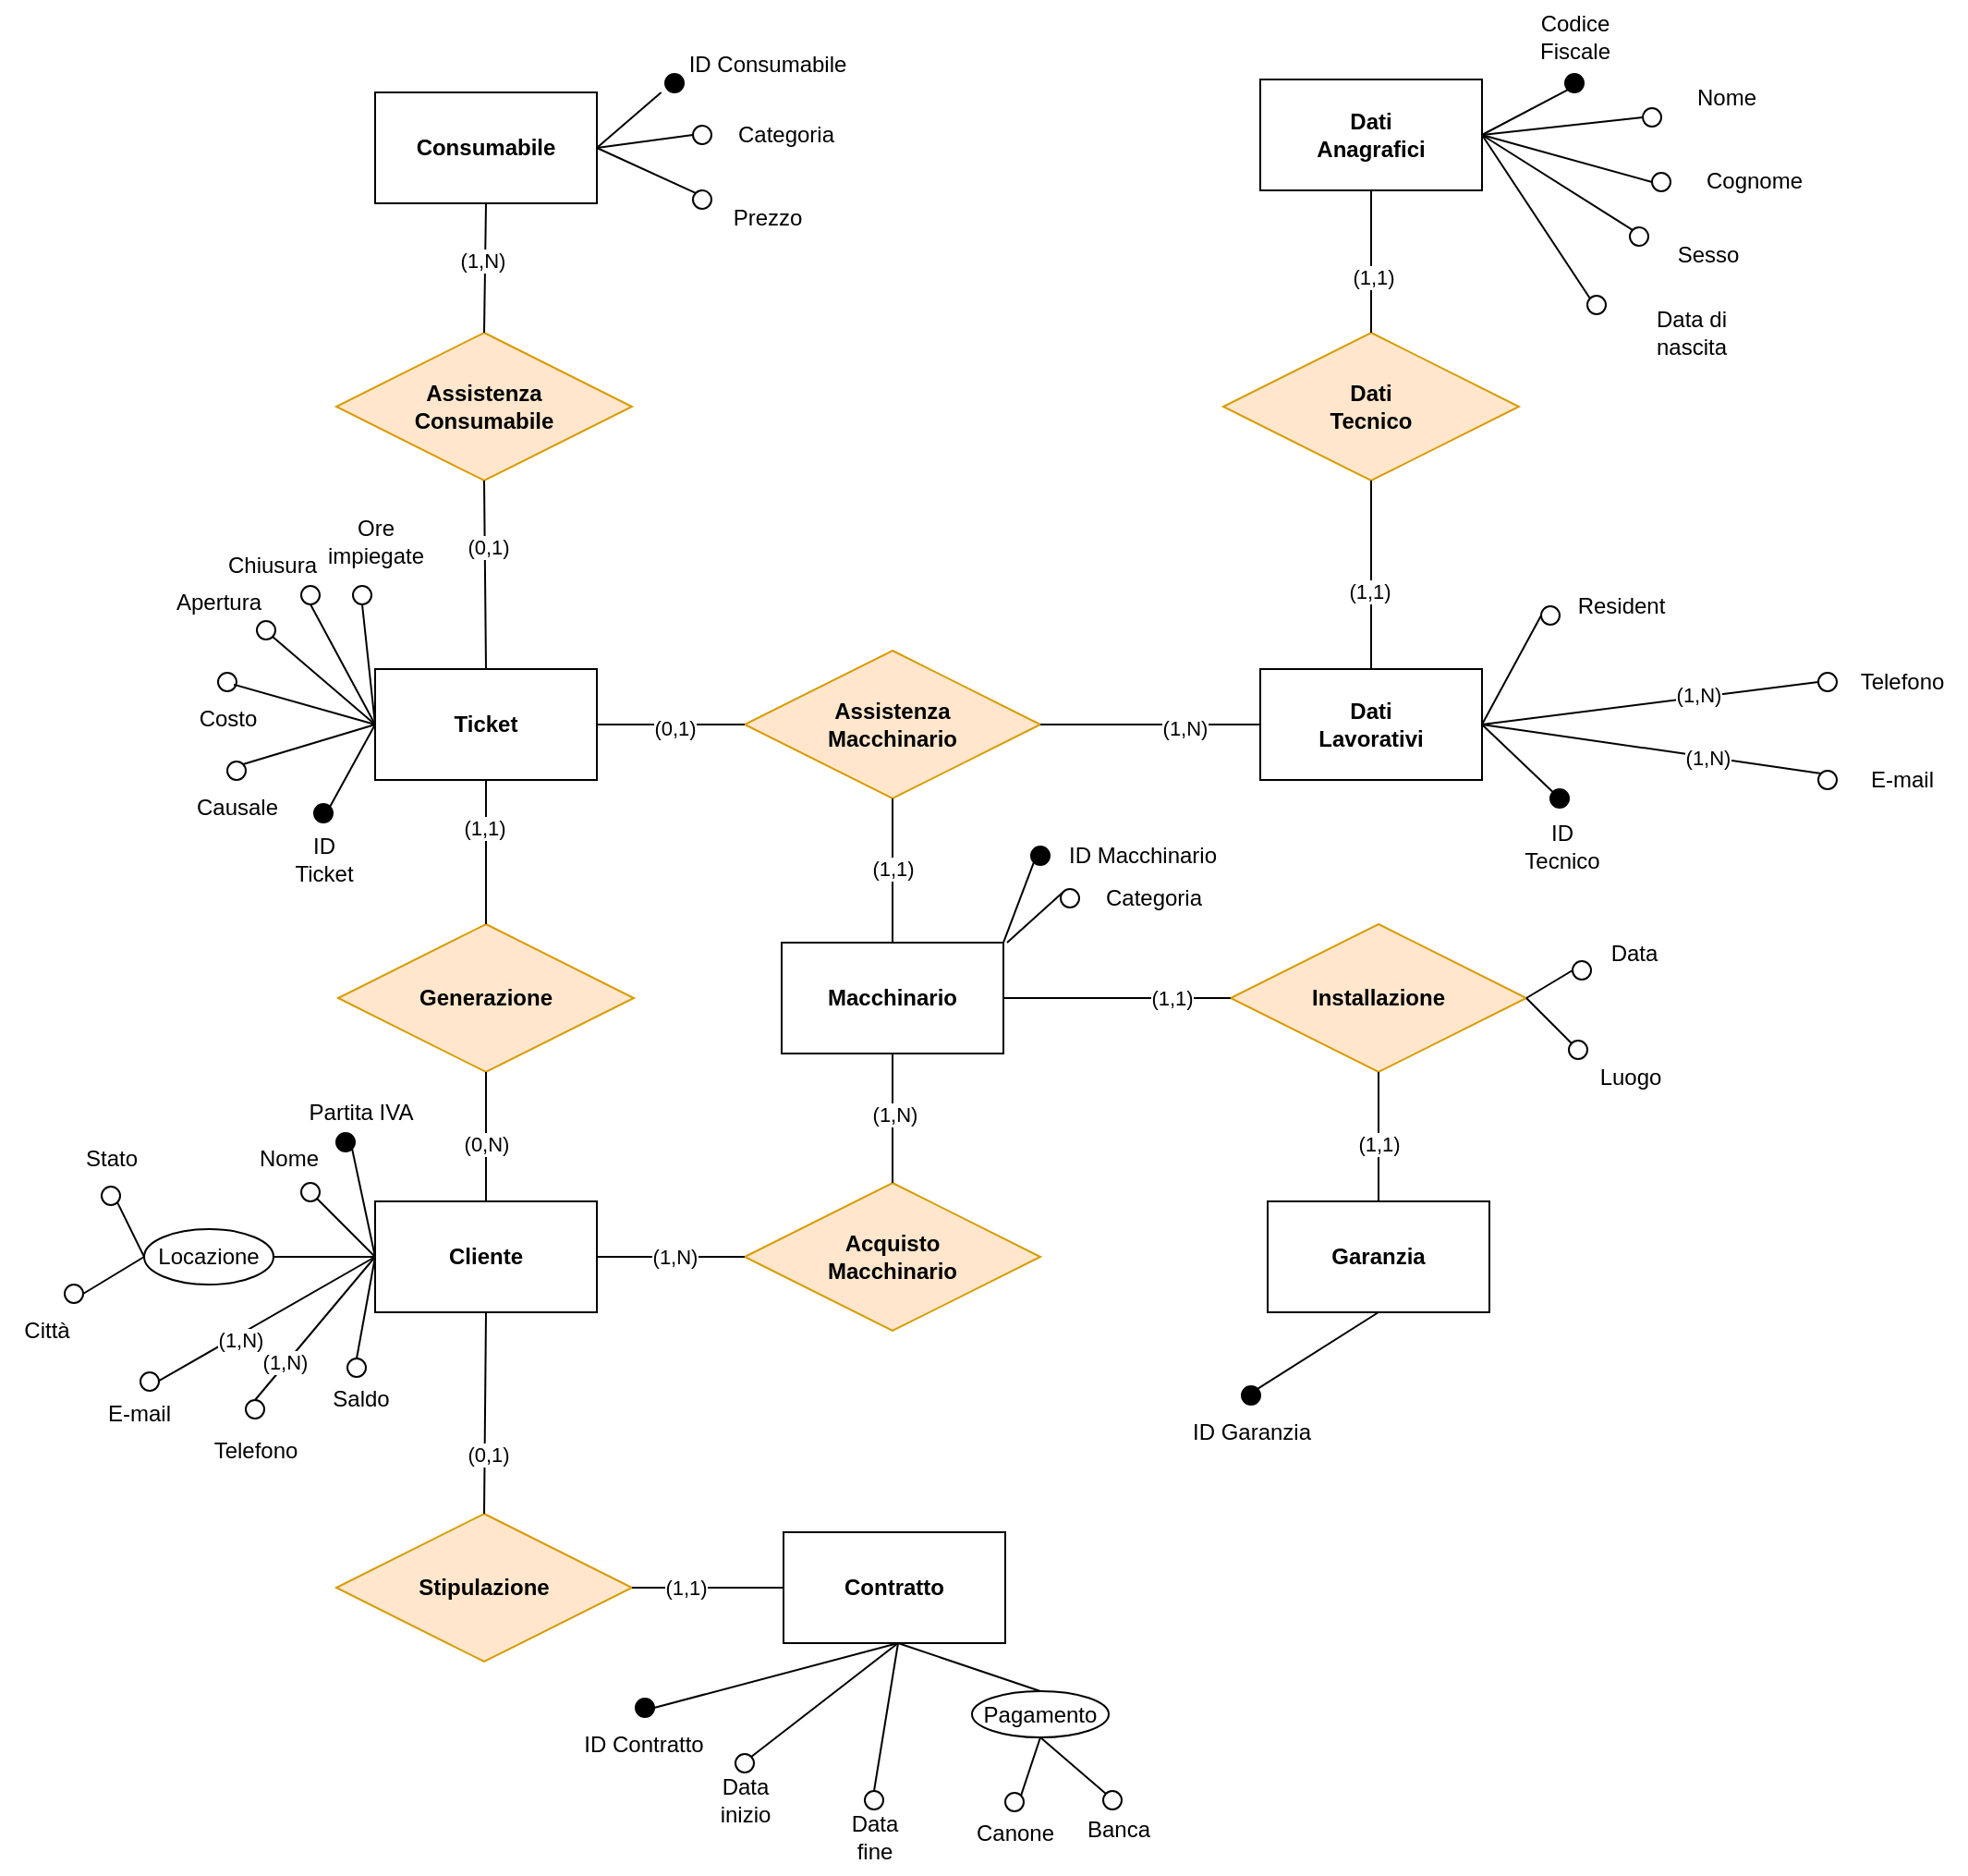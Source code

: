 <mxfile version="20.2.3" type="device"><diagram id="x6qQiDnha6vPQo-yc7hK" name="Pagina-1"><mxGraphModel dx="1038" dy="641" grid="1" gridSize="10" guides="1" tooltips="1" connect="1" arrows="1" fold="1" page="1" pageScale="1" pageWidth="827" pageHeight="1169" math="0" shadow="0"><root><mxCell id="0"/><mxCell id="1" parent="0"/><mxCell id="Xlk7g6zEir8Nkypj5E2V-1" value="&lt;b&gt;Cliente&lt;/b&gt;" style="rounded=0;whiteSpace=wrap;html=1;" parent="1" vertex="1"><mxGeometry x="208" y="670" width="120" height="60" as="geometry"/></mxCell><mxCell id="Xlk7g6zEir8Nkypj5E2V-2" value="&lt;b&gt;Ticket&lt;/b&gt;" style="rounded=0;whiteSpace=wrap;html=1;" parent="1" vertex="1"><mxGeometry x="208" y="382" width="120" height="60" as="geometry"/></mxCell><mxCell id="Xlk7g6zEir8Nkypj5E2V-4" value="&lt;b&gt;Generazione&lt;/b&gt;" style="rhombus;whiteSpace=wrap;html=1;fillColor=#ffe6cc;strokeColor=#d79b00;" parent="1" vertex="1"><mxGeometry x="188" y="520" width="160" height="80" as="geometry"/></mxCell><mxCell id="Xlk7g6zEir8Nkypj5E2V-5" value="" style="endArrow=none;html=1;rounded=0;exitX=0.5;exitY=0;exitDx=0;exitDy=0;entryX=0.5;entryY=1;entryDx=0;entryDy=0;" parent="1" source="Xlk7g6zEir8Nkypj5E2V-1" target="Xlk7g6zEir8Nkypj5E2V-4" edge="1"><mxGeometry width="50" height="50" relative="1" as="geometry"><mxPoint x="267.5" y="660" as="sourcePoint"/><mxPoint x="267.5" y="610" as="targetPoint"/></mxGeometry></mxCell><mxCell id="Xlk7g6zEir8Nkypj5E2V-6" value="(0,N)" style="edgeLabel;html=1;align=center;verticalAlign=middle;resizable=0;points=[];" parent="Xlk7g6zEir8Nkypj5E2V-5" vertex="1" connectable="0"><mxGeometry x="-0.469" y="2" relative="1" as="geometry"><mxPoint x="2" y="-13" as="offset"/></mxGeometry></mxCell><mxCell id="Xlk7g6zEir8Nkypj5E2V-7" value="&lt;b&gt;Assistenza&lt;br&gt;Consumabile&lt;br&gt;&lt;/b&gt;" style="rhombus;whiteSpace=wrap;html=1;fillColor=#ffe6cc;strokeColor=#d79b00;" parent="1" vertex="1"><mxGeometry x="187" y="200" width="160" height="80" as="geometry"/></mxCell><mxCell id="Xlk7g6zEir8Nkypj5E2V-8" value="" style="endArrow=none;html=1;rounded=0;entryX=0.5;entryY=1;entryDx=0;entryDy=0;exitX=0.5;exitY=0;exitDx=0;exitDy=0;" parent="1" source="Xlk7g6zEir8Nkypj5E2V-4" target="Xlk7g6zEir8Nkypj5E2V-2" edge="1"><mxGeometry width="50" height="50" relative="1" as="geometry"><mxPoint x="478" y="570" as="sourcePoint"/><mxPoint x="528" y="520" as="targetPoint"/></mxGeometry></mxCell><mxCell id="Xlk7g6zEir8Nkypj5E2V-9" value="(1,1)" style="edgeLabel;html=1;align=center;verticalAlign=middle;resizable=0;points=[];" parent="Xlk7g6zEir8Nkypj5E2V-8" vertex="1" connectable="0"><mxGeometry x="0.349" y="1" relative="1" as="geometry"><mxPoint as="offset"/></mxGeometry></mxCell><mxCell id="Xlk7g6zEir8Nkypj5E2V-10" value="&lt;b&gt;Acquisto&lt;br&gt;Macchinario&lt;br&gt;&lt;/b&gt;" style="rhombus;whiteSpace=wrap;html=1;fillColor=#ffe6cc;strokeColor=#d79b00;" parent="1" vertex="1"><mxGeometry x="408" y="660" width="160" height="80" as="geometry"/></mxCell><mxCell id="Xlk7g6zEir8Nkypj5E2V-11" value="" style="endArrow=none;html=1;rounded=0;entryX=1;entryY=0.5;entryDx=0;entryDy=0;exitX=0;exitY=0.5;exitDx=0;exitDy=0;" parent="1" source="Xlk7g6zEir8Nkypj5E2V-10" target="Xlk7g6zEir8Nkypj5E2V-1" edge="1"><mxGeometry width="50" height="50" relative="1" as="geometry"><mxPoint x="488" y="690" as="sourcePoint"/><mxPoint x="538" y="640" as="targetPoint"/></mxGeometry></mxCell><mxCell id="Xlk7g6zEir8Nkypj5E2V-12" value="(1,N)" style="edgeLabel;html=1;align=center;verticalAlign=middle;resizable=0;points=[];" parent="Xlk7g6zEir8Nkypj5E2V-11" vertex="1" connectable="0"><mxGeometry x="-0.425" y="2" relative="1" as="geometry"><mxPoint x="-15" y="-2" as="offset"/></mxGeometry></mxCell><mxCell id="Xlk7g6zEir8Nkypj5E2V-13" value="" style="ellipse;whiteSpace=wrap;html=1;aspect=fixed;" parent="1" vertex="1"><mxGeometry x="579" y="501" width="10" height="10" as="geometry"/></mxCell><mxCell id="Xlk7g6zEir8Nkypj5E2V-14" value="" style="ellipse;whiteSpace=wrap;html=1;aspect=fixed;fillColor=#000000;" parent="1" vertex="1"><mxGeometry x="563" y="478" width="10" height="10" as="geometry"/></mxCell><mxCell id="Xlk7g6zEir8Nkypj5E2V-15" value="ID Macchinario" style="text;html=1;align=center;verticalAlign=middle;resizable=0;points=[];autosize=1;strokeColor=none;fillColor=none;" parent="1" vertex="1"><mxGeometry x="573" y="468" width="100" height="30" as="geometry"/></mxCell><mxCell id="Xlk7g6zEir8Nkypj5E2V-16" value="Categoria" style="text;html=1;align=center;verticalAlign=middle;resizable=0;points=[];autosize=1;strokeColor=none;fillColor=none;" parent="1" vertex="1"><mxGeometry x="589" y="491" width="80" height="30" as="geometry"/></mxCell><mxCell id="Xlk7g6zEir8Nkypj5E2V-17" value="" style="ellipse;whiteSpace=wrap;html=1;aspect=fixed;" parent="1" vertex="1"><mxGeometry x="380" y="88" width="10" height="10" as="geometry"/></mxCell><mxCell id="Xlk7g6zEir8Nkypj5E2V-18" value="Prezzo" style="text;html=1;align=center;verticalAlign=middle;resizable=0;points=[];autosize=1;strokeColor=none;fillColor=none;" parent="1" vertex="1"><mxGeometry x="390" y="123" width="60" height="30" as="geometry"/></mxCell><mxCell id="Xlk7g6zEir8Nkypj5E2V-19" value="&lt;b&gt;Macchinario&lt;/b&gt;" style="rounded=0;whiteSpace=wrap;html=1;" parent="1" vertex="1"><mxGeometry x="428" y="530" width="120" height="60" as="geometry"/></mxCell><mxCell id="Xlk7g6zEir8Nkypj5E2V-48" value="" style="ellipse;whiteSpace=wrap;html=1;aspect=fixed;" parent="1" vertex="1"><mxGeometry x="168" y="660" width="10" height="10" as="geometry"/></mxCell><mxCell id="Xlk7g6zEir8Nkypj5E2V-49" value="Nome" style="text;html=1;align=center;verticalAlign=middle;resizable=0;points=[];autosize=1;strokeColor=none;fillColor=none;" parent="1" vertex="1"><mxGeometry x="131" y="632" width="60" height="30" as="geometry"/></mxCell><mxCell id="Xlk7g6zEir8Nkypj5E2V-50" value="" style="ellipse;whiteSpace=wrap;html=1;aspect=fixed;fillColor=#000000;" parent="1" vertex="1"><mxGeometry x="187" y="633" width="10" height="10" as="geometry"/></mxCell><mxCell id="Xlk7g6zEir8Nkypj5E2V-51" value="" style="ellipse;whiteSpace=wrap;html=1;aspect=fixed;" parent="1" vertex="1"><mxGeometry x="60" y="662" width="10" height="10" as="geometry"/></mxCell><mxCell id="Xlk7g6zEir8Nkypj5E2V-52" value="" style="ellipse;whiteSpace=wrap;html=1;aspect=fixed;" parent="1" vertex="1"><mxGeometry x="138" y="777.5" width="10" height="10" as="geometry"/></mxCell><mxCell id="Xlk7g6zEir8Nkypj5E2V-53" value="" style="ellipse;whiteSpace=wrap;html=1;aspect=fixed;" parent="1" vertex="1"><mxGeometry x="193" y="755" width="10" height="10" as="geometry"/></mxCell><mxCell id="Xlk7g6zEir8Nkypj5E2V-54" value="Locazione" style="ellipse;whiteSpace=wrap;html=1;fillColor=#FFFFFF;" parent="1" vertex="1"><mxGeometry x="83" y="685" width="70" height="30" as="geometry"/></mxCell><mxCell id="Xlk7g6zEir8Nkypj5E2V-55" value="Stato" style="text;html=1;align=center;verticalAlign=middle;resizable=0;points=[];autosize=1;strokeColor=none;fillColor=none;" parent="1" vertex="1"><mxGeometry x="40" y="632" width="50" height="30" as="geometry"/></mxCell><mxCell id="Xlk7g6zEir8Nkypj5E2V-56" value="" style="ellipse;whiteSpace=wrap;html=1;aspect=fixed;" parent="1" vertex="1"><mxGeometry x="40" y="715" width="10" height="10" as="geometry"/></mxCell><mxCell id="Xlk7g6zEir8Nkypj5E2V-57" value="" style="ellipse;whiteSpace=wrap;html=1;aspect=fixed;" parent="1" vertex="1"><mxGeometry x="81" y="762.5" width="10" height="10" as="geometry"/></mxCell><mxCell id="Xlk7g6zEir8Nkypj5E2V-58" value="Telefono" style="text;html=1;align=center;verticalAlign=middle;resizable=0;points=[];autosize=1;strokeColor=none;fillColor=none;" parent="1" vertex="1"><mxGeometry x="108" y="790" width="70" height="30" as="geometry"/></mxCell><mxCell id="Xlk7g6zEir8Nkypj5E2V-59" value="E-mail" style="text;html=1;align=center;verticalAlign=middle;resizable=0;points=[];autosize=1;strokeColor=none;fillColor=none;" parent="1" vertex="1"><mxGeometry x="50" y="770" width="60" height="30" as="geometry"/></mxCell><mxCell id="Xlk7g6zEir8Nkypj5E2V-60" value="Saldo" style="text;html=1;align=center;verticalAlign=middle;resizable=0;points=[];autosize=1;strokeColor=none;fillColor=none;" parent="1" vertex="1"><mxGeometry x="175" y="762" width="50" height="30" as="geometry"/></mxCell><mxCell id="Xlk7g6zEir8Nkypj5E2V-61" value="Partita IVA" style="text;html=1;align=center;verticalAlign=middle;resizable=0;points=[];autosize=1;strokeColor=none;fillColor=none;" parent="1" vertex="1"><mxGeometry x="160" y="607" width="80" height="30" as="geometry"/></mxCell><mxCell id="Xlk7g6zEir8Nkypj5E2V-62" value="" style="endArrow=none;html=1;rounded=0;entryX=0;entryY=0.5;entryDx=0;entryDy=0;exitX=1;exitY=0.5;exitDx=0;exitDy=0;" parent="1" source="Xlk7g6zEir8Nkypj5E2V-54" target="Xlk7g6zEir8Nkypj5E2V-1" edge="1"><mxGeometry width="50" height="50" relative="1" as="geometry"><mxPoint x="370" y="842" as="sourcePoint"/><mxPoint x="420" y="792" as="targetPoint"/></mxGeometry></mxCell><mxCell id="Xlk7g6zEir8Nkypj5E2V-63" value="" style="endArrow=none;html=1;rounded=0;entryX=0;entryY=0.5;entryDx=0;entryDy=0;exitX=1;exitY=1;exitDx=0;exitDy=0;" parent="1" source="Xlk7g6zEir8Nkypj5E2V-48" target="Xlk7g6zEir8Nkypj5E2V-1" edge="1"><mxGeometry width="50" height="50" relative="1" as="geometry"><mxPoint x="163" y="710" as="sourcePoint"/><mxPoint x="218" y="710" as="targetPoint"/></mxGeometry></mxCell><mxCell id="Xlk7g6zEir8Nkypj5E2V-64" value="" style="endArrow=none;html=1;rounded=0;entryX=0;entryY=0.5;entryDx=0;entryDy=0;exitX=1;exitY=1;exitDx=0;exitDy=0;" parent="1" source="Xlk7g6zEir8Nkypj5E2V-50" target="Xlk7g6zEir8Nkypj5E2V-1" edge="1"><mxGeometry width="50" height="50" relative="1" as="geometry"><mxPoint x="186.536" y="678.536" as="sourcePoint"/><mxPoint x="218" y="710" as="targetPoint"/></mxGeometry></mxCell><mxCell id="Xlk7g6zEir8Nkypj5E2V-65" value="" style="endArrow=none;html=1;rounded=0;entryX=0.5;entryY=0;entryDx=0;entryDy=0;exitX=0;exitY=0.5;exitDx=0;exitDy=0;" parent="1" source="Xlk7g6zEir8Nkypj5E2V-1" target="Xlk7g6zEir8Nkypj5E2V-52" edge="1"><mxGeometry width="50" height="50" relative="1" as="geometry"><mxPoint x="215.536" y="658.536" as="sourcePoint"/><mxPoint x="218" y="710" as="targetPoint"/></mxGeometry></mxCell><mxCell id="Xlk7g6zEir8Nkypj5E2V-66" value="(1,N)" style="edgeLabel;html=1;align=center;verticalAlign=middle;resizable=0;points=[];" parent="Xlk7g6zEir8Nkypj5E2V-65" vertex="1" connectable="0"><mxGeometry x="0.489" y="-1" relative="1" as="geometry"><mxPoint as="offset"/></mxGeometry></mxCell><mxCell id="Xlk7g6zEir8Nkypj5E2V-67" value="" style="endArrow=none;html=1;rounded=0;entryX=0.5;entryY=0;entryDx=0;entryDy=0;exitX=0;exitY=0.5;exitDx=0;exitDy=0;" parent="1" source="Xlk7g6zEir8Nkypj5E2V-1" target="Xlk7g6zEir8Nkypj5E2V-53" edge="1"><mxGeometry width="50" height="50" relative="1" as="geometry"><mxPoint x="218" y="710" as="sourcePoint"/><mxPoint x="153" y="787.5" as="targetPoint"/></mxGeometry></mxCell><mxCell id="Xlk7g6zEir8Nkypj5E2V-68" value="" style="endArrow=none;html=1;rounded=0;entryX=0;entryY=0.5;entryDx=0;entryDy=0;exitX=0.68;exitY=-0.093;exitDx=0;exitDy=0;exitPerimeter=0;" parent="1" source="Xlk7g6zEir8Nkypj5E2V-59" target="Xlk7g6zEir8Nkypj5E2V-1" edge="1"><mxGeometry width="50" height="50" relative="1" as="geometry"><mxPoint x="90" y="762" as="sourcePoint"/><mxPoint x="226" y="765" as="targetPoint"/></mxGeometry></mxCell><mxCell id="Xlk7g6zEir8Nkypj5E2V-69" value="(1,N)" style="edgeLabel;html=1;align=center;verticalAlign=middle;resizable=0;points=[];" parent="Xlk7g6zEir8Nkypj5E2V-68" vertex="1" connectable="0"><mxGeometry x="-0.264" y="-2" relative="1" as="geometry"><mxPoint as="offset"/></mxGeometry></mxCell><mxCell id="Xlk7g6zEir8Nkypj5E2V-70" value="" style="endArrow=none;html=1;rounded=0;entryX=1;entryY=1;entryDx=0;entryDy=0;exitX=0;exitY=0.5;exitDx=0;exitDy=0;" parent="1" source="Xlk7g6zEir8Nkypj5E2V-54" target="Xlk7g6zEir8Nkypj5E2V-51" edge="1"><mxGeometry width="50" height="50" relative="1" as="geometry"><mxPoint x="370" y="842" as="sourcePoint"/><mxPoint x="420" y="792" as="targetPoint"/></mxGeometry></mxCell><mxCell id="Xlk7g6zEir8Nkypj5E2V-71" value="" style="endArrow=none;html=1;rounded=0;entryX=1;entryY=0.5;entryDx=0;entryDy=0;exitX=0;exitY=0.5;exitDx=0;exitDy=0;" parent="1" source="Xlk7g6zEir8Nkypj5E2V-54" target="Xlk7g6zEir8Nkypj5E2V-56" edge="1"><mxGeometry width="50" height="50" relative="1" as="geometry"><mxPoint x="93" y="710" as="sourcePoint"/><mxPoint x="78.536" y="680.536" as="targetPoint"/></mxGeometry></mxCell><mxCell id="Xlk7g6zEir8Nkypj5E2V-72" value="" style="ellipse;whiteSpace=wrap;html=1;aspect=fixed;fillColor=#000000;" parent="1" vertex="1"><mxGeometry x="175" y="455" width="10" height="10" as="geometry"/></mxCell><mxCell id="Xlk7g6zEir8Nkypj5E2V-73" value="ID&lt;br&gt;Ticket" style="text;html=1;align=center;verticalAlign=middle;resizable=0;points=[];autosize=1;strokeColor=none;fillColor=none;" parent="1" vertex="1"><mxGeometry x="150" y="465" width="60" height="40" as="geometry"/></mxCell><mxCell id="Xlk7g6zEir8Nkypj5E2V-74" value="" style="ellipse;whiteSpace=wrap;html=1;aspect=fixed;" parent="1" vertex="1"><mxGeometry x="128" y="432" width="10" height="10" as="geometry"/></mxCell><mxCell id="Xlk7g6zEir8Nkypj5E2V-75" value="Causale" style="text;html=1;align=center;verticalAlign=middle;resizable=0;points=[];autosize=1;strokeColor=none;fillColor=none;" parent="1" vertex="1"><mxGeometry x="98" y="442" width="70" height="30" as="geometry"/></mxCell><mxCell id="Xlk7g6zEir8Nkypj5E2V-76" value="" style="ellipse;whiteSpace=wrap;html=1;aspect=fixed;" parent="1" vertex="1"><mxGeometry x="144" y="356" width="10" height="10" as="geometry"/></mxCell><mxCell id="Xlk7g6zEir8Nkypj5E2V-77" value="Apertura" style="text;html=1;align=center;verticalAlign=middle;resizable=0;points=[];autosize=1;strokeColor=none;fillColor=none;" parent="1" vertex="1"><mxGeometry x="91" y="333" width="64" height="26" as="geometry"/></mxCell><mxCell id="Xlk7g6zEir8Nkypj5E2V-78" value="Chiusura" style="text;html=1;align=center;verticalAlign=middle;resizable=0;points=[];autosize=1;strokeColor=none;fillColor=none;" parent="1" vertex="1"><mxGeometry x="119" y="312.55" width="66" height="26" as="geometry"/></mxCell><mxCell id="Xlk7g6zEir8Nkypj5E2V-79" value="Ore&lt;br&gt;impiegate" style="text;html=1;align=center;verticalAlign=middle;resizable=0;points=[];autosize=1;strokeColor=none;fillColor=none;" parent="1" vertex="1"><mxGeometry x="168" y="293" width="80" height="40" as="geometry"/></mxCell><mxCell id="Xlk7g6zEir8Nkypj5E2V-80" value="" style="ellipse;whiteSpace=wrap;html=1;aspect=fixed;" parent="1" vertex="1"><mxGeometry x="123" y="384" width="10" height="10" as="geometry"/></mxCell><mxCell id="Xlk7g6zEir8Nkypj5E2V-81" value="Costo" style="text;html=1;align=center;verticalAlign=middle;resizable=0;points=[];autosize=1;strokeColor=none;fillColor=none;" parent="1" vertex="1"><mxGeometry x="103" y="394" width="50" height="30" as="geometry"/></mxCell><mxCell id="Xlk7g6zEir8Nkypj5E2V-82" value="" style="ellipse;whiteSpace=wrap;html=1;aspect=fixed;" parent="1" vertex="1"><mxGeometry x="168" y="337" width="10" height="10" as="geometry"/></mxCell><mxCell id="Xlk7g6zEir8Nkypj5E2V-83" value="" style="ellipse;whiteSpace=wrap;html=1;aspect=fixed;" parent="1" vertex="1"><mxGeometry x="196" y="337" width="10" height="10" as="geometry"/></mxCell><mxCell id="Xlk7g6zEir8Nkypj5E2V-84" value="" style="endArrow=none;html=1;rounded=0;exitX=1;exitY=0;exitDx=0;exitDy=0;entryX=0;entryY=0.5;entryDx=0;entryDy=0;" parent="1" source="Xlk7g6zEir8Nkypj5E2V-72" target="Xlk7g6zEir8Nkypj5E2V-2" edge="1"><mxGeometry width="50" height="50" relative="1" as="geometry"><mxPoint x="370" y="512" as="sourcePoint"/><mxPoint x="420" y="462" as="targetPoint"/></mxGeometry></mxCell><mxCell id="Xlk7g6zEir8Nkypj5E2V-85" value="" style="endArrow=none;html=1;rounded=0;exitX=1;exitY=0;exitDx=0;exitDy=0;entryX=0;entryY=0.5;entryDx=0;entryDy=0;" parent="1" source="Xlk7g6zEir8Nkypj5E2V-74" target="Xlk7g6zEir8Nkypj5E2V-2" edge="1"><mxGeometry width="50" height="50" relative="1" as="geometry"><mxPoint x="193.536" y="466.464" as="sourcePoint"/><mxPoint x="218" y="422" as="targetPoint"/></mxGeometry></mxCell><mxCell id="Xlk7g6zEir8Nkypj5E2V-86" value="" style="endArrow=none;html=1;rounded=0;exitX=0;exitY=0.5;exitDx=0;exitDy=0;entryX=0.572;entryY=-0.12;entryDx=0;entryDy=0;entryPerimeter=0;" parent="1" source="Xlk7g6zEir8Nkypj5E2V-2" target="Xlk7g6zEir8Nkypj5E2V-81" edge="1"><mxGeometry width="50" height="50" relative="1" as="geometry"><mxPoint x="146.536" y="443.464" as="sourcePoint"/><mxPoint x="218" y="422" as="targetPoint"/></mxGeometry></mxCell><mxCell id="Xlk7g6zEir8Nkypj5E2V-87" value="" style="endArrow=none;html=1;rounded=0;exitX=0;exitY=0.5;exitDx=0;exitDy=0;entryX=1;entryY=1;entryDx=0;entryDy=0;" parent="1" source="Xlk7g6zEir8Nkypj5E2V-2" target="Xlk7g6zEir8Nkypj5E2V-76" edge="1"><mxGeometry width="50" height="50" relative="1" as="geometry"><mxPoint x="218" y="422" as="sourcePoint"/><mxPoint x="141.6" y="400.4" as="targetPoint"/></mxGeometry></mxCell><mxCell id="Xlk7g6zEir8Nkypj5E2V-88" value="" style="endArrow=none;html=1;rounded=0;entryX=0.5;entryY=1;entryDx=0;entryDy=0;exitX=0;exitY=0.5;exitDx=0;exitDy=0;" parent="1" source="Xlk7g6zEir8Nkypj5E2V-2" target="Xlk7g6zEir8Nkypj5E2V-82" edge="1"><mxGeometry width="50" height="50" relative="1" as="geometry"><mxPoint x="260" y="372" as="sourcePoint"/><mxPoint x="162.536" y="374.536" as="targetPoint"/></mxGeometry></mxCell><mxCell id="Xlk7g6zEir8Nkypj5E2V-89" value="" style="endArrow=none;html=1;rounded=0;entryX=0.5;entryY=1;entryDx=0;entryDy=0;exitX=0;exitY=0.5;exitDx=0;exitDy=0;" parent="1" source="Xlk7g6zEir8Nkypj5E2V-2" target="Xlk7g6zEir8Nkypj5E2V-83" edge="1"><mxGeometry width="50" height="50" relative="1" as="geometry"><mxPoint x="218" y="422" as="sourcePoint"/><mxPoint x="183" y="357" as="targetPoint"/></mxGeometry></mxCell><mxCell id="Xlk7g6zEir8Nkypj5E2V-92" value="&lt;b&gt;Assistenza&lt;br&gt;Macchinario&lt;br&gt;&lt;/b&gt;" style="rhombus;whiteSpace=wrap;html=1;fillColor=#ffe6cc;strokeColor=#d79b00;" parent="1" vertex="1"><mxGeometry x="408" y="372" width="160" height="80" as="geometry"/></mxCell><mxCell id="Xlk7g6zEir8Nkypj5E2V-93" value="&lt;b&gt;Consumabile&lt;/b&gt;" style="rounded=0;whiteSpace=wrap;html=1;" parent="1" vertex="1"><mxGeometry x="208" y="70" width="120" height="60" as="geometry"/></mxCell><mxCell id="Xlk7g6zEir8Nkypj5E2V-94" value="" style="endArrow=none;html=1;rounded=0;exitX=0.5;exitY=0;exitDx=0;exitDy=0;entryX=0.5;entryY=1;entryDx=0;entryDy=0;" parent="1" source="Xlk7g6zEir8Nkypj5E2V-10" target="Xlk7g6zEir8Nkypj5E2V-19" edge="1"><mxGeometry width="50" height="50" relative="1" as="geometry"><mxPoint x="560" y="540" as="sourcePoint"/><mxPoint x="610" y="490" as="targetPoint"/></mxGeometry></mxCell><mxCell id="Xlk7g6zEir8Nkypj5E2V-95" value="(1,N)" style="edgeLabel;html=1;align=center;verticalAlign=middle;resizable=0;points=[];" parent="Xlk7g6zEir8Nkypj5E2V-94" vertex="1" connectable="0"><mxGeometry x="0.383" y="-1" relative="1" as="geometry"><mxPoint y="11" as="offset"/></mxGeometry></mxCell><mxCell id="Xlk7g6zEir8Nkypj5E2V-96" value="" style="endArrow=none;html=1;rounded=0;exitX=1;exitY=0.5;exitDx=0;exitDy=0;entryX=0;entryY=0.5;entryDx=0;entryDy=0;" parent="1" source="Xlk7g6zEir8Nkypj5E2V-2" target="Xlk7g6zEir8Nkypj5E2V-92" edge="1"><mxGeometry width="50" height="50" relative="1" as="geometry"><mxPoint x="460" y="530" as="sourcePoint"/><mxPoint x="510" y="480" as="targetPoint"/></mxGeometry></mxCell><mxCell id="Xlk7g6zEir8Nkypj5E2V-97" value="(0,1)" style="edgeLabel;html=1;align=center;verticalAlign=middle;resizable=0;points=[];" parent="Xlk7g6zEir8Nkypj5E2V-96" vertex="1" connectable="0"><mxGeometry x="0.349" y="-2" relative="1" as="geometry"><mxPoint x="-12" as="offset"/></mxGeometry></mxCell><mxCell id="Xlk7g6zEir8Nkypj5E2V-98" value="" style="endArrow=none;html=1;rounded=0;entryX=0.5;entryY=1;entryDx=0;entryDy=0;exitX=0.5;exitY=0;exitDx=0;exitDy=0;" parent="1" source="Xlk7g6zEir8Nkypj5E2V-2" target="Xlk7g6zEir8Nkypj5E2V-7" edge="1"><mxGeometry width="50" height="50" relative="1" as="geometry"><mxPoint x="460" y="530" as="sourcePoint"/><mxPoint x="510" y="480" as="targetPoint"/></mxGeometry></mxCell><mxCell id="Xlk7g6zEir8Nkypj5E2V-99" value="(0,1)" style="edgeLabel;html=1;align=center;verticalAlign=middle;resizable=0;points=[];" parent="Xlk7g6zEir8Nkypj5E2V-98" vertex="1" connectable="0"><mxGeometry x="0.294" y="-1" relative="1" as="geometry"><mxPoint as="offset"/></mxGeometry></mxCell><mxCell id="Xlk7g6zEir8Nkypj5E2V-102" value="" style="endArrow=none;html=1;rounded=0;entryX=0.5;entryY=1;entryDx=0;entryDy=0;exitX=0.5;exitY=0;exitDx=0;exitDy=0;" parent="1" source="Xlk7g6zEir8Nkypj5E2V-7" target="Xlk7g6zEir8Nkypj5E2V-93" edge="1"><mxGeometry width="50" height="50" relative="1" as="geometry"><mxPoint x="248" y="200" as="sourcePoint"/><mxPoint x="298" y="150" as="targetPoint"/></mxGeometry></mxCell><mxCell id="Xlk7g6zEir8Nkypj5E2V-103" value="(1,N)" style="edgeLabel;html=1;align=center;verticalAlign=middle;resizable=0;points=[];" parent="Xlk7g6zEir8Nkypj5E2V-102" vertex="1" connectable="0"><mxGeometry x="0.342" y="2" relative="1" as="geometry"><mxPoint y="8" as="offset"/></mxGeometry></mxCell><mxCell id="Xlk7g6zEir8Nkypj5E2V-104" value="ID Consumabile" style="text;html=1;align=center;verticalAlign=middle;resizable=0;points=[];autosize=1;strokeColor=none;fillColor=none;" parent="1" vertex="1"><mxGeometry x="365" y="40" width="110" height="30" as="geometry"/></mxCell><mxCell id="Xlk7g6zEir8Nkypj5E2V-105" value="Categoria" style="text;html=1;align=center;verticalAlign=middle;resizable=0;points=[];autosize=1;strokeColor=none;fillColor=none;" parent="1" vertex="1"><mxGeometry x="390" y="78" width="80" height="30" as="geometry"/></mxCell><mxCell id="Xlk7g6zEir8Nkypj5E2V-106" value="" style="ellipse;whiteSpace=wrap;html=1;aspect=fixed;" parent="1" vertex="1"><mxGeometry x="380" y="123" width="10" height="10" as="geometry"/></mxCell><mxCell id="Xlk7g6zEir8Nkypj5E2V-108" value="" style="ellipse;whiteSpace=wrap;html=1;aspect=fixed;fillColor=#000000;" parent="1" vertex="1"><mxGeometry x="365" y="60" width="10" height="10" as="geometry"/></mxCell><mxCell id="Xlk7g6zEir8Nkypj5E2V-109" value="" style="endArrow=none;html=1;rounded=0;exitX=1;exitY=0.5;exitDx=0;exitDy=0;entryX=-0.02;entryY=1;entryDx=0;entryDy=0;entryPerimeter=0;" parent="1" source="Xlk7g6zEir8Nkypj5E2V-93" target="Xlk7g6zEir8Nkypj5E2V-104" edge="1"><mxGeometry width="50" height="50" relative="1" as="geometry"><mxPoint x="460" y="260" as="sourcePoint"/><mxPoint x="510" y="210" as="targetPoint"/></mxGeometry></mxCell><mxCell id="Xlk7g6zEir8Nkypj5E2V-110" value="" style="endArrow=none;html=1;rounded=0;exitX=1;exitY=0.5;exitDx=0;exitDy=0;entryX=0;entryY=0.5;entryDx=0;entryDy=0;" parent="1" source="Xlk7g6zEir8Nkypj5E2V-93" target="Xlk7g6zEir8Nkypj5E2V-17" edge="1"><mxGeometry width="50" height="50" relative="1" as="geometry"><mxPoint x="338" y="110" as="sourcePoint"/><mxPoint x="372.8" y="80" as="targetPoint"/></mxGeometry></mxCell><mxCell id="Xlk7g6zEir8Nkypj5E2V-111" value="" style="endArrow=none;html=1;rounded=0;exitX=1;exitY=0.5;exitDx=0;exitDy=0;entryX=0;entryY=0;entryDx=0;entryDy=0;" parent="1" source="Xlk7g6zEir8Nkypj5E2V-93" target="Xlk7g6zEir8Nkypj5E2V-106" edge="1"><mxGeometry width="50" height="50" relative="1" as="geometry"><mxPoint x="338" y="110" as="sourcePoint"/><mxPoint x="390" y="103" as="targetPoint"/></mxGeometry></mxCell><mxCell id="Xlk7g6zEir8Nkypj5E2V-112" value="" style="endArrow=none;html=1;rounded=0;entryX=0;entryY=1;entryDx=0;entryDy=0;exitX=1;exitY=0;exitDx=0;exitDy=0;" parent="1" source="Xlk7g6zEir8Nkypj5E2V-19" target="Xlk7g6zEir8Nkypj5E2V-14" edge="1"><mxGeometry width="50" height="50" relative="1" as="geometry"><mxPoint x="460" y="680" as="sourcePoint"/><mxPoint x="510" y="630" as="targetPoint"/></mxGeometry></mxCell><mxCell id="Xlk7g6zEir8Nkypj5E2V-113" value="" style="endArrow=none;html=1;rounded=0;entryX=0;entryY=0;entryDx=0;entryDy=0;" parent="1" target="Xlk7g6zEir8Nkypj5E2V-13" edge="1"><mxGeometry width="50" height="50" relative="1" as="geometry"><mxPoint x="550" y="530" as="sourcePoint"/><mxPoint x="599.464" y="553.536" as="targetPoint"/></mxGeometry></mxCell><mxCell id="Xlk7g6zEir8Nkypj5E2V-114" value="" style="endArrow=none;html=1;rounded=0;exitX=0.5;exitY=0;exitDx=0;exitDy=0;entryX=0.5;entryY=1;entryDx=0;entryDy=0;" parent="1" source="Xlk7g6zEir8Nkypj5E2V-19" target="Xlk7g6zEir8Nkypj5E2V-92" edge="1"><mxGeometry width="50" height="50" relative="1" as="geometry"><mxPoint x="430" y="460" as="sourcePoint"/><mxPoint x="480" y="410" as="targetPoint"/></mxGeometry></mxCell><mxCell id="Xlk7g6zEir8Nkypj5E2V-115" value="(1,1)" style="edgeLabel;html=1;align=center;verticalAlign=middle;resizable=0;points=[];" parent="Xlk7g6zEir8Nkypj5E2V-114" vertex="1" connectable="0"><mxGeometry x="-0.441" y="2" relative="1" as="geometry"><mxPoint x="2" y="-18" as="offset"/></mxGeometry></mxCell><mxCell id="lK61TI1RxACYga8gvQgt-1" value="&lt;b&gt;Installazione&lt;/b&gt;" style="rhombus;whiteSpace=wrap;html=1;fillColor=#ffe6cc;strokeColor=#d79b00;" parent="1" vertex="1"><mxGeometry x="671" y="520" width="160" height="80" as="geometry"/></mxCell><mxCell id="lK61TI1RxACYga8gvQgt-2" value="&lt;b&gt;Garanzia&lt;/b&gt;" style="rounded=0;whiteSpace=wrap;html=1;" parent="1" vertex="1"><mxGeometry x="691" y="670" width="120" height="60" as="geometry"/></mxCell><mxCell id="lK61TI1RxACYga8gvQgt-3" value="" style="endArrow=none;html=1;rounded=0;entryX=0.5;entryY=1;entryDx=0;entryDy=0;exitX=0.5;exitY=0;exitDx=0;exitDy=0;" parent="1" source="lK61TI1RxACYga8gvQgt-2" target="lK61TI1RxACYga8gvQgt-1" edge="1"><mxGeometry width="50" height="50" relative="1" as="geometry"><mxPoint x="761" y="530" as="sourcePoint"/><mxPoint x="761" y="478" as="targetPoint"/></mxGeometry></mxCell><mxCell id="lK61TI1RxACYga8gvQgt-4" value="(1,1)" style="edgeLabel;html=1;align=center;verticalAlign=middle;resizable=0;points=[];" parent="lK61TI1RxACYga8gvQgt-3" vertex="1" connectable="0"><mxGeometry x="-0.383" y="2" relative="1" as="geometry"><mxPoint x="2" y="-10" as="offset"/></mxGeometry></mxCell><mxCell id="lK61TI1RxACYga8gvQgt-7" value="" style="ellipse;whiteSpace=wrap;html=1;aspect=fixed;strokeColor=#000000;fillColor=#000000;" parent="1" vertex="1"><mxGeometry x="677" y="770" width="10" height="10" as="geometry"/></mxCell><mxCell id="lK61TI1RxACYga8gvQgt-8" value="ID Garanzia" style="text;html=1;align=center;verticalAlign=middle;resizable=0;points=[];autosize=1;strokeColor=none;fillColor=none;" parent="1" vertex="1"><mxGeometry x="637" y="780" width="90" height="30" as="geometry"/></mxCell><mxCell id="lK61TI1RxACYga8gvQgt-9" value="" style="endArrow=none;html=1;rounded=0;entryX=0.5;entryY=1;entryDx=0;entryDy=0;exitX=1;exitY=0;exitDx=0;exitDy=0;" parent="1" source="lK61TI1RxACYga8gvQgt-7" target="lK61TI1RxACYga8gvQgt-2" edge="1"><mxGeometry width="50" height="50" relative="1" as="geometry"><mxPoint x="463" y="770" as="sourcePoint"/><mxPoint x="513" y="720" as="targetPoint"/></mxGeometry></mxCell><mxCell id="lK61TI1RxACYga8gvQgt-11" value="" style="ellipse;whiteSpace=wrap;html=1;aspect=fixed;" parent="1" vertex="1"><mxGeometry x="856" y="540" width="10" height="10" as="geometry"/></mxCell><mxCell id="lK61TI1RxACYga8gvQgt-12" value="" style="ellipse;whiteSpace=wrap;html=1;aspect=fixed;" parent="1" vertex="1"><mxGeometry x="854" y="583" width="10" height="10" as="geometry"/></mxCell><mxCell id="lK61TI1RxACYga8gvQgt-13" value="Luogo" style="text;html=1;align=center;verticalAlign=middle;resizable=0;points=[];autosize=1;strokeColor=none;fillColor=none;" parent="1" vertex="1"><mxGeometry x="857" y="588" width="60" height="30" as="geometry"/></mxCell><mxCell id="lK61TI1RxACYga8gvQgt-14" value="" style="endArrow=none;html=1;rounded=0;entryX=1;entryY=0.5;entryDx=0;entryDy=0;exitX=0;exitY=0.5;exitDx=0;exitDy=0;" parent="1" source="lK61TI1RxACYga8gvQgt-11" target="lK61TI1RxACYga8gvQgt-1" edge="1"><mxGeometry width="50" height="50" relative="1" as="geometry"><mxPoint x="473" y="650" as="sourcePoint"/><mxPoint x="523" y="600" as="targetPoint"/></mxGeometry></mxCell><mxCell id="lK61TI1RxACYga8gvQgt-15" value="" style="endArrow=none;html=1;rounded=0;entryX=1;entryY=0.5;entryDx=0;entryDy=0;exitX=0;exitY=0;exitDx=0;exitDy=0;" parent="1" source="lK61TI1RxACYga8gvQgt-12" target="lK61TI1RxACYga8gvQgt-1" edge="1"><mxGeometry width="50" height="50" relative="1" as="geometry"><mxPoint x="866" y="555" as="sourcePoint"/><mxPoint x="841" y="570" as="targetPoint"/></mxGeometry></mxCell><mxCell id="lK61TI1RxACYga8gvQgt-16" value="" style="endArrow=none;html=1;rounded=0;entryX=0;entryY=0.5;entryDx=0;entryDy=0;exitX=1;exitY=0.5;exitDx=0;exitDy=0;" parent="1" source="Xlk7g6zEir8Nkypj5E2V-19" target="lK61TI1RxACYga8gvQgt-1" edge="1"><mxGeometry width="50" height="50" relative="1" as="geometry"><mxPoint x="550" y="650" as="sourcePoint"/><mxPoint x="600" y="600" as="targetPoint"/></mxGeometry></mxCell><mxCell id="lK61TI1RxACYga8gvQgt-17" value="(1,1)" style="edgeLabel;html=1;align=center;verticalAlign=middle;resizable=0;points=[];" parent="lK61TI1RxACYga8gvQgt-16" vertex="1" connectable="0"><mxGeometry x="0.483" relative="1" as="geometry"><mxPoint as="offset"/></mxGeometry></mxCell><mxCell id="lK61TI1RxACYga8gvQgt-18" value="Data" style="text;html=1;align=center;verticalAlign=middle;resizable=0;points=[];autosize=1;strokeColor=none;fillColor=none;" parent="1" vertex="1"><mxGeometry x="864" y="521" width="50" height="30" as="geometry"/></mxCell><mxCell id="lK61TI1RxACYga8gvQgt-20" value="&lt;b&gt;Contratto&lt;/b&gt;" style="rounded=0;whiteSpace=wrap;html=1;" parent="1" vertex="1"><mxGeometry x="429" y="849" width="120" height="60" as="geometry"/></mxCell><mxCell id="lK61TI1RxACYga8gvQgt-21" value="&lt;b&gt;Stipulazione&lt;/b&gt;" style="rhombus;whiteSpace=wrap;html=1;fillColor=#ffe6cc;strokeColor=#d79b00;" parent="1" vertex="1"><mxGeometry x="187" y="839" width="160" height="80" as="geometry"/></mxCell><mxCell id="lK61TI1RxACYga8gvQgt-23" value="" style="endArrow=none;html=1;rounded=0;exitX=1;exitY=0.5;exitDx=0;exitDy=0;entryX=0;entryY=0.5;entryDx=0;entryDy=0;" parent="1" source="lK61TI1RxACYga8gvQgt-21" target="lK61TI1RxACYga8gvQgt-20" edge="1"><mxGeometry width="50" height="50" relative="1" as="geometry"><mxPoint x="489" y="739" as="sourcePoint"/><mxPoint x="539" y="689" as="targetPoint"/></mxGeometry></mxCell><mxCell id="lK61TI1RxACYga8gvQgt-24" value="(1,1)" style="edgeLabel;html=1;align=center;verticalAlign=middle;resizable=0;points=[];" parent="lK61TI1RxACYga8gvQgt-23" vertex="1" connectable="0"><mxGeometry x="-0.7" relative="1" as="geometry"><mxPoint x="16" as="offset"/></mxGeometry></mxCell><mxCell id="lK61TI1RxACYga8gvQgt-25" value="" style="ellipse;whiteSpace=wrap;html=1;aspect=fixed;fillColor=#000000;" parent="1" vertex="1"><mxGeometry x="349" y="939" width="10" height="10" as="geometry"/></mxCell><mxCell id="lK61TI1RxACYga8gvQgt-26" value="" style="ellipse;whiteSpace=wrap;html=1;aspect=fixed;" parent="1" vertex="1"><mxGeometry x="403" y="969" width="10" height="10" as="geometry"/></mxCell><mxCell id="lK61TI1RxACYga8gvQgt-27" value="" style="ellipse;whiteSpace=wrap;html=1;aspect=fixed;" parent="1" vertex="1"><mxGeometry x="549" y="990" width="10" height="10" as="geometry"/></mxCell><mxCell id="lK61TI1RxACYga8gvQgt-28" value="" style="ellipse;whiteSpace=wrap;html=1;aspect=fixed;" parent="1" vertex="1"><mxGeometry x="602" y="989" width="10" height="10" as="geometry"/></mxCell><mxCell id="lK61TI1RxACYga8gvQgt-29" value="" style="ellipse;whiteSpace=wrap;html=1;aspect=fixed;" parent="1" vertex="1"><mxGeometry x="473" y="989" width="10" height="10" as="geometry"/></mxCell><mxCell id="lK61TI1RxACYga8gvQgt-30" value="Data&lt;br&gt;inizio" style="text;html=1;align=center;verticalAlign=middle;resizable=0;points=[];autosize=1;strokeColor=none;fillColor=none;" parent="1" vertex="1"><mxGeometry x="383" y="974" width="50" height="40" as="geometry"/></mxCell><mxCell id="lK61TI1RxACYga8gvQgt-31" value="Data&lt;br&gt;fine" style="text;html=1;align=center;verticalAlign=middle;resizable=0;points=[];autosize=1;strokeColor=none;fillColor=none;" parent="1" vertex="1"><mxGeometry x="453" y="994" width="50" height="40" as="geometry"/></mxCell><mxCell id="lK61TI1RxACYga8gvQgt-32" value="Canone" style="text;html=1;align=center;verticalAlign=middle;resizable=0;points=[];autosize=1;strokeColor=none;fillColor=none;" parent="1" vertex="1"><mxGeometry x="519" y="997" width="70" height="30" as="geometry"/></mxCell><mxCell id="lK61TI1RxACYga8gvQgt-33" value="" style="endArrow=none;html=1;rounded=0;entryX=0.5;entryY=1;entryDx=0;entryDy=0;exitX=1;exitY=0.5;exitDx=0;exitDy=0;" parent="1" source="lK61TI1RxACYga8gvQgt-25" edge="1"><mxGeometry width="50" height="50" relative="1" as="geometry"><mxPoint x="453" y="1049" as="sourcePoint"/><mxPoint x="491" y="909" as="targetPoint"/></mxGeometry></mxCell><mxCell id="lK61TI1RxACYga8gvQgt-34" value="" style="endArrow=none;html=1;rounded=0;entryX=0.5;entryY=1;entryDx=0;entryDy=0;exitX=1;exitY=0;exitDx=0;exitDy=0;" parent="1" source="lK61TI1RxACYga8gvQgt-26" edge="1"><mxGeometry width="50" height="50" relative="1" as="geometry"><mxPoint x="453" y="1049" as="sourcePoint"/><mxPoint x="491" y="909" as="targetPoint"/></mxGeometry></mxCell><mxCell id="lK61TI1RxACYga8gvQgt-35" value="Pagamento" style="ellipse;whiteSpace=wrap;html=1;" parent="1" vertex="1"><mxGeometry x="531" y="935" width="74" height="25" as="geometry"/></mxCell><mxCell id="lK61TI1RxACYga8gvQgt-36" value="" style="endArrow=none;html=1;rounded=0;entryX=0.5;entryY=1;entryDx=0;entryDy=0;exitX=0.5;exitY=0;exitDx=0;exitDy=0;" parent="1" source="lK61TI1RxACYga8gvQgt-29" edge="1"><mxGeometry width="50" height="50" relative="1" as="geometry"><mxPoint x="453" y="1049" as="sourcePoint"/><mxPoint x="491" y="909" as="targetPoint"/></mxGeometry></mxCell><mxCell id="lK61TI1RxACYga8gvQgt-37" value="" style="endArrow=none;html=1;rounded=0;entryX=0.5;entryY=1;entryDx=0;entryDy=0;exitX=0.5;exitY=0;exitDx=0;exitDy=0;" parent="1" source="lK61TI1RxACYga8gvQgt-35" edge="1"><mxGeometry width="50" height="50" relative="1" as="geometry"><mxPoint x="453" y="1049" as="sourcePoint"/><mxPoint x="491" y="909" as="targetPoint"/></mxGeometry></mxCell><mxCell id="lK61TI1RxACYga8gvQgt-38" value="" style="endArrow=none;html=1;rounded=0;entryX=0.5;entryY=1;entryDx=0;entryDy=0;exitX=1;exitY=0;exitDx=0;exitDy=0;" parent="1" source="lK61TI1RxACYga8gvQgt-27" target="lK61TI1RxACYga8gvQgt-35" edge="1"><mxGeometry width="50" height="50" relative="1" as="geometry"><mxPoint x="439" y="1055" as="sourcePoint"/><mxPoint x="554" y="966" as="targetPoint"/></mxGeometry></mxCell><mxCell id="lK61TI1RxACYga8gvQgt-39" value="" style="endArrow=none;html=1;rounded=0;entryX=0.5;entryY=1;entryDx=0;entryDy=0;exitX=0;exitY=0;exitDx=0;exitDy=0;" parent="1" source="lK61TI1RxACYga8gvQgt-28" target="lK61TI1RxACYga8gvQgt-35" edge="1"><mxGeometry width="50" height="50" relative="1" as="geometry"><mxPoint x="439" y="1055" as="sourcePoint"/><mxPoint x="554" y="966" as="targetPoint"/></mxGeometry></mxCell><mxCell id="lK61TI1RxACYga8gvQgt-40" value="ID Contratto" style="text;html=1;align=center;verticalAlign=middle;resizable=0;points=[];autosize=1;strokeColor=none;fillColor=none;" parent="1" vertex="1"><mxGeometry x="308" y="949" width="90" height="30" as="geometry"/></mxCell><mxCell id="lK61TI1RxACYga8gvQgt-41" value="" style="endArrow=none;html=1;rounded=0;entryX=0.5;entryY=1;entryDx=0;entryDy=0;exitX=0.5;exitY=0;exitDx=0;exitDy=0;" parent="1" source="lK61TI1RxACYga8gvQgt-21" target="Xlk7g6zEir8Nkypj5E2V-1" edge="1"><mxGeometry width="50" height="50" relative="1" as="geometry"><mxPoint x="410" y="880" as="sourcePoint"/><mxPoint x="460" y="830" as="targetPoint"/></mxGeometry></mxCell><mxCell id="lK61TI1RxACYga8gvQgt-42" value="(0,1)" style="edgeLabel;html=1;align=center;verticalAlign=middle;resizable=0;points=[];" parent="lK61TI1RxACYga8gvQgt-41" vertex="1" connectable="0"><mxGeometry x="-0.402" y="-1" relative="1" as="geometry"><mxPoint as="offset"/></mxGeometry></mxCell><mxCell id="lK61TI1RxACYga8gvQgt-44" value="Banca" style="text;html=1;align=center;verticalAlign=middle;resizable=0;points=[];autosize=1;strokeColor=none;fillColor=none;" parent="1" vertex="1"><mxGeometry x="580" y="995" width="60" height="30" as="geometry"/></mxCell><mxCell id="INL7YOmqeoimk0RQ-FDt-2" value="" style="ellipse;whiteSpace=wrap;html=1;aspect=fixed;" parent="1" vertex="1"><mxGeometry x="839" y="348" width="10" height="10" as="geometry"/></mxCell><mxCell id="INL7YOmqeoimk0RQ-FDt-3" value="Resident" style="text;html=1;align=center;verticalAlign=middle;resizable=0;points=[];autosize=1;strokeColor=none;fillColor=none;" parent="1" vertex="1"><mxGeometry x="847" y="333" width="70" height="30" as="geometry"/></mxCell><mxCell id="INL7YOmqeoimk0RQ-FDt-4" value="" style="ellipse;whiteSpace=wrap;html=1;aspect=fixed;" parent="1" vertex="1"><mxGeometry x="989" y="437" width="10" height="10" as="geometry"/></mxCell><mxCell id="INL7YOmqeoimk0RQ-FDt-5" value="E-mail" style="text;html=1;align=center;verticalAlign=middle;resizable=0;points=[];autosize=1;strokeColor=none;fillColor=none;" parent="1" vertex="1"><mxGeometry x="1004" y="427" width="60" height="30" as="geometry"/></mxCell><mxCell id="INL7YOmqeoimk0RQ-FDt-6" value="" style="ellipse;whiteSpace=wrap;html=1;aspect=fixed;" parent="1" vertex="1"><mxGeometry x="989" y="384" width="10" height="10" as="geometry"/></mxCell><mxCell id="INL7YOmqeoimk0RQ-FDt-7" value="Telefono" style="text;html=1;align=center;verticalAlign=middle;resizable=0;points=[];autosize=1;strokeColor=none;fillColor=none;" parent="1" vertex="1"><mxGeometry x="999" y="374" width="70" height="30" as="geometry"/></mxCell><mxCell id="INL7YOmqeoimk0RQ-FDt-8" value="" style="ellipse;whiteSpace=wrap;html=1;aspect=fixed;fillColor=#000000;" parent="1" vertex="1"><mxGeometry x="844" y="447" width="10" height="10" as="geometry"/></mxCell><mxCell id="INL7YOmqeoimk0RQ-FDt-9" value="ID&lt;br&gt;Tecnico" style="text;html=1;align=center;verticalAlign=middle;resizable=0;points=[];autosize=1;strokeColor=none;fillColor=none;" parent="1" vertex="1"><mxGeometry x="820" y="457" width="59" height="41" as="geometry"/></mxCell><mxCell id="INL7YOmqeoimk0RQ-FDt-10" value="" style="endArrow=none;html=1;rounded=0;entryX=1;entryY=0.5;entryDx=0;entryDy=0;" parent="1" target="INL7YOmqeoimk0RQ-FDt-16" edge="1"><mxGeometry width="50" height="50" relative="1" as="geometry"><mxPoint x="849" y="452" as="sourcePoint"/><mxPoint x="938" y="388" as="targetPoint"/></mxGeometry></mxCell><mxCell id="INL7YOmqeoimk0RQ-FDt-12" value="" style="endArrow=none;html=1;rounded=0;entryX=1;entryY=0.5;entryDx=0;entryDy=0;exitX=0;exitY=0;exitDx=0;exitDy=0;" parent="1" source="INL7YOmqeoimk0RQ-FDt-4" target="INL7YOmqeoimk0RQ-FDt-16" edge="1"><mxGeometry width="50" height="50" relative="1" as="geometry"><mxPoint x="955" y="448" as="sourcePoint"/><mxPoint x="938" y="388" as="targetPoint"/></mxGeometry></mxCell><mxCell id="INL7YOmqeoimk0RQ-FDt-13" value="(1,N)" style="edgeLabel;html=1;align=center;verticalAlign=middle;resizable=0;points=[];" parent="INL7YOmqeoimk0RQ-FDt-12" vertex="1" connectable="0"><mxGeometry x="-0.331" relative="1" as="geometry"><mxPoint as="offset"/></mxGeometry></mxCell><mxCell id="INL7YOmqeoimk0RQ-FDt-14" value="" style="endArrow=none;html=1;rounded=0;entryX=1;entryY=0.5;entryDx=0;entryDy=0;exitX=0;exitY=0.5;exitDx=0;exitDy=0;" parent="1" source="INL7YOmqeoimk0RQ-FDt-6" target="INL7YOmqeoimk0RQ-FDt-16" edge="1"><mxGeometry width="50" height="50" relative="1" as="geometry"><mxPoint x="1021.464" y="433.464" as="sourcePoint"/><mxPoint x="938" y="388" as="targetPoint"/></mxGeometry></mxCell><mxCell id="INL7YOmqeoimk0RQ-FDt-15" value="(1,N)" style="edgeLabel;html=1;align=center;verticalAlign=middle;resizable=0;points=[];" parent="INL7YOmqeoimk0RQ-FDt-14" vertex="1" connectable="0"><mxGeometry x="-0.287" y="-1" relative="1" as="geometry"><mxPoint as="offset"/></mxGeometry></mxCell><mxCell id="INL7YOmqeoimk0RQ-FDt-16" value="&lt;b&gt;Dati&lt;br&gt;Lavorativi&lt;br&gt;&lt;/b&gt;" style="rounded=0;whiteSpace=wrap;html=1;" parent="1" vertex="1"><mxGeometry x="687" y="382" width="120" height="60" as="geometry"/></mxCell><mxCell id="INL7YOmqeoimk0RQ-FDt-17" value="" style="endArrow=none;html=1;rounded=0;entryX=1;entryY=0.5;entryDx=0;entryDy=0;exitX=0;exitY=0.5;exitDx=0;exitDy=0;" parent="1" source="INL7YOmqeoimk0RQ-FDt-2" target="INL7YOmqeoimk0RQ-FDt-16" edge="1"><mxGeometry width="50" height="50" relative="1" as="geometry"><mxPoint x="859" y="462" as="sourcePoint"/><mxPoint x="817" y="419" as="targetPoint"/></mxGeometry></mxCell><mxCell id="INL7YOmqeoimk0RQ-FDt-18" value="" style="endArrow=none;html=1;rounded=0;exitX=1;exitY=0.5;exitDx=0;exitDy=0;entryX=0;entryY=0.5;entryDx=0;entryDy=0;" parent="1" source="Xlk7g6zEir8Nkypj5E2V-92" target="INL7YOmqeoimk0RQ-FDt-16" edge="1"><mxGeometry width="50" height="50" relative="1" as="geometry"><mxPoint x="690" y="470" as="sourcePoint"/><mxPoint x="740" y="420" as="targetPoint"/></mxGeometry></mxCell><mxCell id="INL7YOmqeoimk0RQ-FDt-19" value="(1,N)" style="edgeLabel;html=1;align=center;verticalAlign=middle;resizable=0;points=[];" parent="INL7YOmqeoimk0RQ-FDt-18" vertex="1" connectable="0"><mxGeometry x="0.311" y="-2" relative="1" as="geometry"><mxPoint as="offset"/></mxGeometry></mxCell><mxCell id="INL7YOmqeoimk0RQ-FDt-20" value="&lt;b&gt;Dati&lt;br&gt;Tecnico&lt;br&gt;&lt;/b&gt;" style="rhombus;whiteSpace=wrap;html=1;fillColor=#ffe6cc;strokeColor=#d79b00;" parent="1" vertex="1"><mxGeometry x="667" y="200" width="160" height="80" as="geometry"/></mxCell><mxCell id="INL7YOmqeoimk0RQ-FDt-21" value="" style="endArrow=none;html=1;rounded=0;entryX=0.5;entryY=1;entryDx=0;entryDy=0;exitX=0.5;exitY=0;exitDx=0;exitDy=0;" parent="1" source="INL7YOmqeoimk0RQ-FDt-16" target="INL7YOmqeoimk0RQ-FDt-20" edge="1"><mxGeometry width="50" height="50" relative="1" as="geometry"><mxPoint x="690" y="470" as="sourcePoint"/><mxPoint x="740" y="420" as="targetPoint"/></mxGeometry></mxCell><mxCell id="INL7YOmqeoimk0RQ-FDt-22" value="(1,1)" style="edgeLabel;html=1;align=center;verticalAlign=middle;resizable=0;points=[];" parent="INL7YOmqeoimk0RQ-FDt-21" vertex="1" connectable="0"><mxGeometry x="-0.239" y="2" relative="1" as="geometry"><mxPoint x="1" y="-3" as="offset"/></mxGeometry></mxCell><mxCell id="INL7YOmqeoimk0RQ-FDt-23" value="" style="ellipse;whiteSpace=wrap;html=1;aspect=fixed;fillColor=#000000;" parent="1" vertex="1"><mxGeometry x="852" y="60" width="10" height="10" as="geometry"/></mxCell><mxCell id="INL7YOmqeoimk0RQ-FDt-24" value="" style="ellipse;whiteSpace=wrap;html=1;aspect=fixed;" parent="1" vertex="1"><mxGeometry x="894" y="78.5" width="10" height="10" as="geometry"/></mxCell><mxCell id="INL7YOmqeoimk0RQ-FDt-25" value="" style="ellipse;whiteSpace=wrap;html=1;aspect=fixed;" parent="1" vertex="1"><mxGeometry x="899" y="113.5" width="10" height="10" as="geometry"/></mxCell><mxCell id="INL7YOmqeoimk0RQ-FDt-26" value="Nome" style="text;html=1;align=center;verticalAlign=middle;resizable=0;points=[];autosize=1;strokeColor=none;fillColor=none;" parent="1" vertex="1"><mxGeometry x="909" y="58" width="60" height="30" as="geometry"/></mxCell><mxCell id="INL7YOmqeoimk0RQ-FDt-27" value="Cognome" style="text;html=1;align=center;verticalAlign=middle;resizable=0;points=[];autosize=1;strokeColor=none;fillColor=none;" parent="1" vertex="1"><mxGeometry x="914" y="103" width="80" height="30" as="geometry"/></mxCell><mxCell id="INL7YOmqeoimk0RQ-FDt-28" value="Sesso" style="text;html=1;align=center;verticalAlign=middle;resizable=0;points=[];autosize=1;strokeColor=none;fillColor=none;" parent="1" vertex="1"><mxGeometry x="899" y="143" width="60" height="30" as="geometry"/></mxCell><mxCell id="INL7YOmqeoimk0RQ-FDt-29" value="" style="ellipse;whiteSpace=wrap;html=1;aspect=fixed;" parent="1" vertex="1"><mxGeometry x="887" y="143" width="10" height="10" as="geometry"/></mxCell><mxCell id="INL7YOmqeoimk0RQ-FDt-30" value="" style="ellipse;whiteSpace=wrap;html=1;aspect=fixed;" parent="1" vertex="1"><mxGeometry x="864" y="180" width="10" height="10" as="geometry"/></mxCell><mxCell id="INL7YOmqeoimk0RQ-FDt-31" value="Data di&lt;br&gt;nascita" style="text;html=1;align=center;verticalAlign=middle;resizable=0;points=[];autosize=1;strokeColor=none;fillColor=none;" parent="1" vertex="1"><mxGeometry x="890" y="180" width="60" height="40" as="geometry"/></mxCell><mxCell id="INL7YOmqeoimk0RQ-FDt-32" value="Codice&lt;br&gt;Fiscale" style="text;html=1;align=center;verticalAlign=middle;resizable=0;points=[];autosize=1;strokeColor=none;fillColor=none;" parent="1" vertex="1"><mxGeometry x="827" y="20" width="60" height="40" as="geometry"/></mxCell><mxCell id="INL7YOmqeoimk0RQ-FDt-33" value="&lt;b&gt;Dati&lt;br&gt;Anagrafici&lt;br&gt;&lt;/b&gt;" style="rounded=0;whiteSpace=wrap;html=1;" parent="1" vertex="1"><mxGeometry x="687" y="63" width="120" height="60" as="geometry"/></mxCell><mxCell id="INL7YOmqeoimk0RQ-FDt-34" value="" style="endArrow=none;html=1;rounded=0;entryX=0.5;entryY=1;entryDx=0;entryDy=0;exitX=0.5;exitY=0;exitDx=0;exitDy=0;" parent="1" source="INL7YOmqeoimk0RQ-FDt-20" target="INL7YOmqeoimk0RQ-FDt-33" edge="1"><mxGeometry width="50" height="50" relative="1" as="geometry"><mxPoint x="590" y="340" as="sourcePoint"/><mxPoint x="640" y="290" as="targetPoint"/></mxGeometry></mxCell><mxCell id="INL7YOmqeoimk0RQ-FDt-35" value="(1,1)" style="edgeLabel;html=1;align=center;verticalAlign=middle;resizable=0;points=[];" parent="INL7YOmqeoimk0RQ-FDt-34" vertex="1" connectable="0"><mxGeometry x="-0.314" y="-3" relative="1" as="geometry"><mxPoint x="-2" y="-4" as="offset"/></mxGeometry></mxCell><mxCell id="INL7YOmqeoimk0RQ-FDt-36" value="" style="endArrow=none;html=1;rounded=0;entryX=1;entryY=0.5;entryDx=0;entryDy=0;exitX=0;exitY=1;exitDx=0;exitDy=0;" parent="1" source="INL7YOmqeoimk0RQ-FDt-23" target="INL7YOmqeoimk0RQ-FDt-33" edge="1"><mxGeometry width="50" height="50" relative="1" as="geometry"><mxPoint x="590" y="320" as="sourcePoint"/><mxPoint x="640" y="270" as="targetPoint"/></mxGeometry></mxCell><mxCell id="INL7YOmqeoimk0RQ-FDt-37" value="" style="endArrow=none;html=1;rounded=0;entryX=1;entryY=0.5;entryDx=0;entryDy=0;exitX=0;exitY=0.5;exitDx=0;exitDy=0;" parent="1" source="INL7YOmqeoimk0RQ-FDt-24" target="INL7YOmqeoimk0RQ-FDt-33" edge="1"><mxGeometry width="50" height="50" relative="1" as="geometry"><mxPoint x="890" y="100" as="sourcePoint"/><mxPoint x="817" y="103" as="targetPoint"/></mxGeometry></mxCell><mxCell id="INL7YOmqeoimk0RQ-FDt-38" value="" style="endArrow=none;html=1;rounded=0;entryX=1;entryY=0.5;entryDx=0;entryDy=0;exitX=0;exitY=0.5;exitDx=0;exitDy=0;" parent="1" source="INL7YOmqeoimk0RQ-FDt-25" target="INL7YOmqeoimk0RQ-FDt-33" edge="1"><mxGeometry width="50" height="50" relative="1" as="geometry"><mxPoint x="904" y="93.5" as="sourcePoint"/><mxPoint x="817" y="103" as="targetPoint"/></mxGeometry></mxCell><mxCell id="INL7YOmqeoimk0RQ-FDt-39" value="" style="endArrow=none;html=1;rounded=0;entryX=1;entryY=0.5;entryDx=0;entryDy=0;exitX=0;exitY=0;exitDx=0;exitDy=0;" parent="1" source="INL7YOmqeoimk0RQ-FDt-29" target="INL7YOmqeoimk0RQ-FDt-33" edge="1"><mxGeometry width="50" height="50" relative="1" as="geometry"><mxPoint x="909" y="128.5" as="sourcePoint"/><mxPoint x="817" y="103" as="targetPoint"/></mxGeometry></mxCell><mxCell id="INL7YOmqeoimk0RQ-FDt-40" value="" style="endArrow=none;html=1;rounded=0;entryX=1;entryY=0.5;entryDx=0;entryDy=0;exitX=0;exitY=0;exitDx=0;exitDy=0;" parent="1" source="INL7YOmqeoimk0RQ-FDt-30" target="INL7YOmqeoimk0RQ-FDt-33" edge="1"><mxGeometry width="50" height="50" relative="1" as="geometry"><mxPoint x="898.464" y="154.464" as="sourcePoint"/><mxPoint x="817" y="103" as="targetPoint"/></mxGeometry></mxCell><mxCell id="vDJpkLBcO5x6VubDFSiu-1" value="Città" style="text;html=1;align=center;verticalAlign=middle;resizable=0;points=[];autosize=1;strokeColor=none;fillColor=none;" vertex="1" parent="1"><mxGeometry x="5" y="725" width="50" height="30" as="geometry"/></mxCell></root></mxGraphModel></diagram></mxfile>
